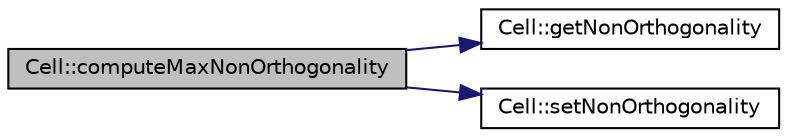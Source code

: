 digraph "Cell::computeMaxNonOrthogonality"
{
 // LATEX_PDF_SIZE
  bgcolor="transparent";
  edge [fontname="Helvetica",fontsize="10",labelfontname="Helvetica",labelfontsize="10"];
  node [fontname="Helvetica",fontsize="10",shape=record];
  rankdir="LR";
  Node1 [label="Cell::computeMaxNonOrthogonality",height=0.2,width=0.4,color="black", fillcolor="grey75", style="filled", fontcolor="black",tooltip=" "];
  Node1 -> Node2 [color="midnightblue",fontsize="10",style="solid",fontname="Helvetica"];
  Node2 [label="Cell::getNonOrthogonality",height=0.2,width=0.4,color="black",URL="$classCell.html#ad0d3cc2ade9842cdf50c80172859e9b6",tooltip=" "];
  Node1 -> Node3 [color="midnightblue",fontsize="10",style="solid",fontname="Helvetica"];
  Node3 [label="Cell::setNonOrthogonality",height=0.2,width=0.4,color="black",URL="$classCell.html#a012ac2f9ec17c9f44ead22d995bc723f",tooltip=" "];
}
